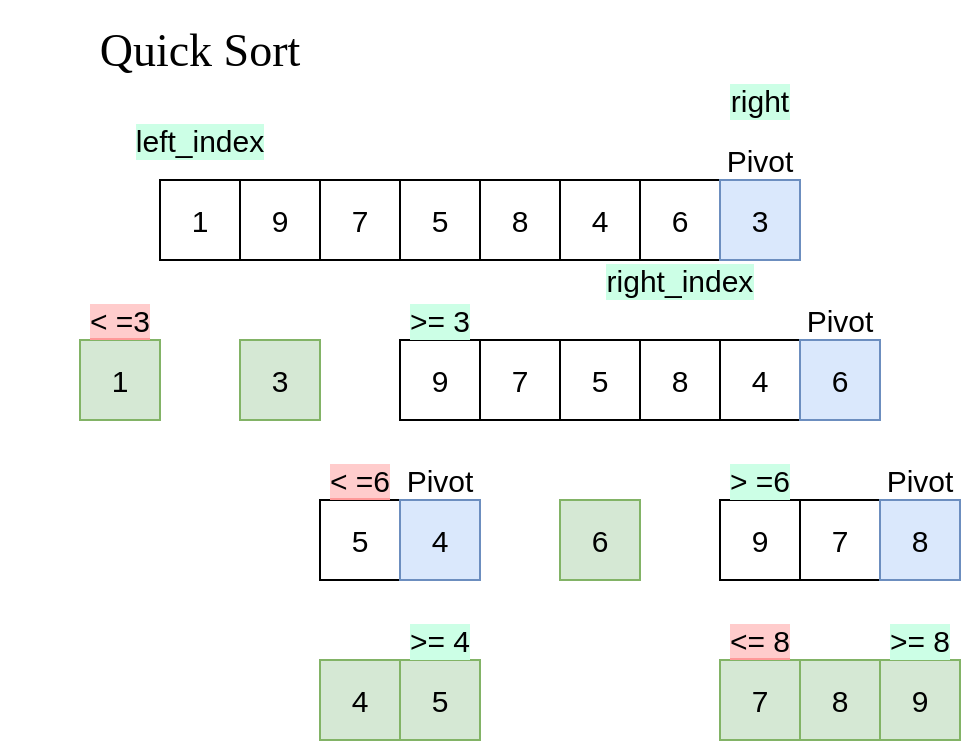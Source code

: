 <mxfile version="12.1.2" type="device" pages="2"><diagram id="d5G8H1rKMKR_0MoicXjW" name="One"><mxGraphModel dx="932" dy="632" grid="1" gridSize="10" guides="1" tooltips="1" connect="1" arrows="1" fold="1" page="1" pageScale="1" pageWidth="827" pageHeight="1169" math="0" shadow="0"><root><mxCell id="0"/><mxCell id="1" parent="0"/><mxCell id="It8RKyJKlKMPuv2OYDr3-1" value="1" style="whiteSpace=wrap;html=1;aspect=fixed;strokeColor=#000000;fontSize=15;" parent="1" vertex="1"><mxGeometry x="120" y="120" width="40" height="40" as="geometry"/></mxCell><mxCell id="It8RKyJKlKMPuv2OYDr3-2" value="&lt;font style=&quot;font-size: 23px&quot; face=&quot;Georgia&quot;&gt;Quick Sort&lt;/font&gt;" style="text;html=1;strokeColor=none;fillColor=none;align=center;verticalAlign=middle;whiteSpace=wrap;rounded=0;" parent="1" vertex="1"><mxGeometry x="40" y="30" width="200" height="50" as="geometry"/></mxCell><mxCell id="It8RKyJKlKMPuv2OYDr3-3" value="9" style="whiteSpace=wrap;html=1;aspect=fixed;strokeColor=#000000;fontSize=15;" parent="1" vertex="1"><mxGeometry x="160" y="120" width="40" height="40" as="geometry"/></mxCell><mxCell id="It8RKyJKlKMPuv2OYDr3-4" value="7" style="whiteSpace=wrap;html=1;aspect=fixed;strokeColor=#000000;fontSize=15;" parent="1" vertex="1"><mxGeometry x="200" y="120" width="40" height="40" as="geometry"/></mxCell><mxCell id="It8RKyJKlKMPuv2OYDr3-5" value="5" style="whiteSpace=wrap;html=1;aspect=fixed;strokeColor=#000000;fontSize=15;" parent="1" vertex="1"><mxGeometry x="240" y="120" width="40" height="40" as="geometry"/></mxCell><mxCell id="It8RKyJKlKMPuv2OYDr3-6" value="8" style="whiteSpace=wrap;html=1;aspect=fixed;strokeColor=#000000;fontSize=15;" parent="1" vertex="1"><mxGeometry x="280" y="120" width="40" height="40" as="geometry"/></mxCell><mxCell id="It8RKyJKlKMPuv2OYDr3-7" value="4" style="whiteSpace=wrap;html=1;aspect=fixed;strokeColor=#000000;fontSize=15;" parent="1" vertex="1"><mxGeometry x="320" y="120" width="40" height="40" as="geometry"/></mxCell><mxCell id="It8RKyJKlKMPuv2OYDr3-8" value="6" style="whiteSpace=wrap;html=1;aspect=fixed;strokeColor=#000000;fontSize=15;" parent="1" vertex="1"><mxGeometry x="360" y="120" width="40" height="40" as="geometry"/></mxCell><mxCell id="It8RKyJKlKMPuv2OYDr3-9" value="3" style="whiteSpace=wrap;html=1;aspect=fixed;strokeColor=#6c8ebf;fontSize=15;fillColor=#dae8fc;" parent="1" vertex="1"><mxGeometry x="400" y="120" width="40" height="40" as="geometry"/></mxCell><mxCell id="It8RKyJKlKMPuv2OYDr3-10" value="Pivot" style="text;html=1;strokeColor=none;fillColor=none;align=center;verticalAlign=middle;whiteSpace=wrap;rounded=0;fontSize=15;fontColor=#000000;" parent="1" vertex="1"><mxGeometry x="400" y="100" width="40" height="20" as="geometry"/></mxCell><mxCell id="It8RKyJKlKMPuv2OYDr3-13" value="3" style="whiteSpace=wrap;html=1;aspect=fixed;strokeColor=#82b366;fontSize=15;fillColor=#d5e8d4;" parent="1" vertex="1"><mxGeometry x="160" y="200" width="40" height="40" as="geometry"/></mxCell><mxCell id="It8RKyJKlKMPuv2OYDr3-14" value="9" style="whiteSpace=wrap;html=1;aspect=fixed;strokeColor=#000000;fontSize=15;" parent="1" vertex="1"><mxGeometry x="240" y="200" width="40" height="40" as="geometry"/></mxCell><mxCell id="It8RKyJKlKMPuv2OYDr3-15" value="7" style="whiteSpace=wrap;html=1;aspect=fixed;strokeColor=#000000;fontSize=15;" parent="1" vertex="1"><mxGeometry x="280" y="200" width="40" height="40" as="geometry"/></mxCell><mxCell id="It8RKyJKlKMPuv2OYDr3-16" value="5" style="whiteSpace=wrap;html=1;aspect=fixed;strokeColor=#000000;fontSize=15;" parent="1" vertex="1"><mxGeometry x="320" y="200" width="40" height="40" as="geometry"/></mxCell><mxCell id="It8RKyJKlKMPuv2OYDr3-17" value="8" style="whiteSpace=wrap;html=1;aspect=fixed;strokeColor=#000000;fontSize=15;" parent="1" vertex="1"><mxGeometry x="360" y="200" width="40" height="40" as="geometry"/></mxCell><mxCell id="It8RKyJKlKMPuv2OYDr3-18" value="4" style="whiteSpace=wrap;html=1;aspect=fixed;strokeColor=#000000;fontSize=15;" parent="1" vertex="1"><mxGeometry x="400" y="200" width="40" height="40" as="geometry"/></mxCell><mxCell id="It8RKyJKlKMPuv2OYDr3-19" value="6" style="whiteSpace=wrap;html=1;aspect=fixed;strokeColor=#6c8ebf;fontSize=15;fillColor=#dae8fc;" parent="1" vertex="1"><mxGeometry x="440" y="200" width="40" height="40" as="geometry"/></mxCell><mxCell id="It8RKyJKlKMPuv2OYDr3-20" value="1" style="whiteSpace=wrap;html=1;aspect=fixed;strokeColor=#82b366;fontSize=15;fillColor=#d5e8d4;" parent="1" vertex="1"><mxGeometry x="80" y="200" width="40" height="40" as="geometry"/></mxCell><mxCell id="It8RKyJKlKMPuv2OYDr3-21" value="Pivot" style="text;html=1;strokeColor=none;fillColor=none;align=center;verticalAlign=middle;whiteSpace=wrap;rounded=0;fontSize=15;fontColor=#000000;" parent="1" vertex="1"><mxGeometry x="440" y="180" width="40" height="20" as="geometry"/></mxCell><mxCell id="It8RKyJKlKMPuv2OYDr3-23" value="6" style="whiteSpace=wrap;html=1;aspect=fixed;strokeColor=#82b366;fontSize=15;fillColor=#d5e8d4;" parent="1" vertex="1"><mxGeometry x="320" y="280" width="40" height="40" as="geometry"/></mxCell><mxCell id="It8RKyJKlKMPuv2OYDr3-24" value="5" style="whiteSpace=wrap;html=1;aspect=fixed;strokeColor=#000000;fontSize=15;" parent="1" vertex="1"><mxGeometry x="200" y="280" width="40" height="40" as="geometry"/></mxCell><mxCell id="It8RKyJKlKMPuv2OYDr3-25" value="4" style="whiteSpace=wrap;html=1;aspect=fixed;strokeColor=#6c8ebf;fontSize=15;fillColor=#dae8fc;" parent="1" vertex="1"><mxGeometry x="240" y="280" width="40" height="40" as="geometry"/></mxCell><mxCell id="It8RKyJKlKMPuv2OYDr3-26" value="9" style="whiteSpace=wrap;html=1;aspect=fixed;strokeColor=#000000;fontSize=15;" parent="1" vertex="1"><mxGeometry x="400" y="280" width="40" height="40" as="geometry"/></mxCell><mxCell id="It8RKyJKlKMPuv2OYDr3-27" value="7" style="whiteSpace=wrap;html=1;aspect=fixed;strokeColor=#000000;fontSize=15;" parent="1" vertex="1"><mxGeometry x="440" y="280" width="40" height="40" as="geometry"/></mxCell><mxCell id="It8RKyJKlKMPuv2OYDr3-28" value="8" style="whiteSpace=wrap;html=1;aspect=fixed;strokeColor=#6c8ebf;fontSize=15;fillColor=#dae8fc;" parent="1" vertex="1"><mxGeometry x="480" y="280" width="40" height="40" as="geometry"/></mxCell><mxCell id="It8RKyJKlKMPuv2OYDr3-29" value="Pivot" style="text;html=1;strokeColor=none;fillColor=none;align=center;verticalAlign=middle;whiteSpace=wrap;rounded=0;fontSize=15;fontColor=#000000;" parent="1" vertex="1"><mxGeometry x="240" y="260" width="40" height="20" as="geometry"/></mxCell><mxCell id="It8RKyJKlKMPuv2OYDr3-30" value="Pivot" style="text;html=1;strokeColor=none;fillColor=none;align=center;verticalAlign=middle;whiteSpace=wrap;rounded=0;fontSize=15;fontColor=#000000;" parent="1" vertex="1"><mxGeometry x="480" y="260" width="40" height="20" as="geometry"/></mxCell><mxCell id="It8RKyJKlKMPuv2OYDr3-31" value="4" style="whiteSpace=wrap;html=1;aspect=fixed;strokeColor=#82b366;fontSize=15;fillColor=#d5e8d4;" parent="1" vertex="1"><mxGeometry x="200" y="360" width="40" height="40" as="geometry"/></mxCell><mxCell id="It8RKyJKlKMPuv2OYDr3-32" value="5" style="whiteSpace=wrap;html=1;aspect=fixed;strokeColor=#82b366;fontSize=15;fillColor=#d5e8d4;" parent="1" vertex="1"><mxGeometry x="240" y="360" width="40" height="40" as="geometry"/></mxCell><mxCell id="It8RKyJKlKMPuv2OYDr3-33" value="8" style="whiteSpace=wrap;html=1;aspect=fixed;strokeColor=#82b366;fontSize=15;fillColor=#d5e8d4;" parent="1" vertex="1"><mxGeometry x="440" y="360" width="40" height="40" as="geometry"/></mxCell><mxCell id="It8RKyJKlKMPuv2OYDr3-34" value="9" style="whiteSpace=wrap;html=1;aspect=fixed;strokeColor=#82b366;fontSize=15;fillColor=#d5e8d4;" parent="1" vertex="1"><mxGeometry x="480" y="360" width="40" height="40" as="geometry"/></mxCell><mxCell id="It8RKyJKlKMPuv2OYDr3-35" value="7" style="whiteSpace=wrap;html=1;aspect=fixed;strokeColor=#82b366;fontSize=15;fillColor=#d5e8d4;" parent="1" vertex="1"><mxGeometry x="400" y="360" width="40" height="40" as="geometry"/></mxCell><mxCell id="It8RKyJKlKMPuv2OYDr3-36" value="&lt;span style=&quot;background-color: rgb(255 , 204 , 204)&quot;&gt;&amp;lt; =3&lt;/span&gt;" style="text;html=1;strokeColor=none;fillColor=none;align=center;verticalAlign=middle;whiteSpace=wrap;rounded=0;fontSize=15;fontColor=#000000;labelBackgroundColor=#FF9999;" parent="1" vertex="1"><mxGeometry x="80" y="180" width="40" height="20" as="geometry"/></mxCell><mxCell id="It8RKyJKlKMPuv2OYDr3-37" value="&lt;span&gt;&amp;gt;= 3&lt;/span&gt;" style="text;html=1;strokeColor=none;fillColor=none;align=center;verticalAlign=middle;whiteSpace=wrap;rounded=0;fontSize=15;fontColor=#000000;labelBackgroundColor=#CCFFE6;" parent="1" vertex="1"><mxGeometry x="240" y="180" width="40" height="20" as="geometry"/></mxCell><mxCell id="It8RKyJKlKMPuv2OYDr3-38" value="&lt;span style=&quot;background-color: rgb(255 , 204 , 204)&quot;&gt;&amp;lt; =6&lt;/span&gt;" style="text;html=1;strokeColor=none;fillColor=none;align=center;verticalAlign=middle;whiteSpace=wrap;rounded=0;fontSize=15;fontColor=#000000;labelBackgroundColor=#FF9999;" parent="1" vertex="1"><mxGeometry x="200" y="260" width="40" height="20" as="geometry"/></mxCell><mxCell id="It8RKyJKlKMPuv2OYDr3-39" value="&lt;span&gt;&amp;gt; =6&lt;/span&gt;" style="text;html=1;strokeColor=none;fillColor=none;align=center;verticalAlign=middle;whiteSpace=wrap;rounded=0;fontSize=15;fontColor=#000000;labelBackgroundColor=#CCFFE6;" parent="1" vertex="1"><mxGeometry x="400" y="260" width="40" height="20" as="geometry"/></mxCell><mxCell id="It8RKyJKlKMPuv2OYDr3-40" value="&lt;span style=&quot;background-color: rgb(255 , 204 , 204)&quot;&gt;&amp;lt;= 8&lt;/span&gt;" style="text;html=1;strokeColor=none;fillColor=none;align=center;verticalAlign=middle;whiteSpace=wrap;rounded=0;fontSize=15;fontColor=#000000;labelBackgroundColor=#FF9999;" parent="1" vertex="1"><mxGeometry x="400" y="340" width="40" height="20" as="geometry"/></mxCell><mxCell id="It8RKyJKlKMPuv2OYDr3-41" value="&lt;span&gt;&amp;gt;= 8&lt;/span&gt;" style="text;html=1;strokeColor=none;fillColor=none;align=center;verticalAlign=middle;whiteSpace=wrap;rounded=0;fontSize=15;fontColor=#000000;labelBackgroundColor=#CCFFE6;" parent="1" vertex="1"><mxGeometry x="480" y="340" width="40" height="20" as="geometry"/></mxCell><mxCell id="It8RKyJKlKMPuv2OYDr3-42" value="&lt;span&gt;&amp;gt;= 4&lt;/span&gt;" style="text;html=1;strokeColor=none;fillColor=none;align=center;verticalAlign=middle;whiteSpace=wrap;rounded=0;fontSize=15;fontColor=#000000;labelBackgroundColor=#CCFFE6;" parent="1" vertex="1"><mxGeometry x="240" y="340" width="40" height="20" as="geometry"/></mxCell><mxCell id="It8RKyJKlKMPuv2OYDr3-44" value="right" style="text;html=1;strokeColor=none;fillColor=none;align=center;verticalAlign=middle;whiteSpace=wrap;rounded=0;labelBackgroundColor=#CCFFE6;fontSize=15;fontColor=#000000;" parent="1" vertex="1"><mxGeometry x="400" y="70" width="40" height="20" as="geometry"/></mxCell><mxCell id="It8RKyJKlKMPuv2OYDr3-46" value="left_index" style="text;html=1;strokeColor=none;fillColor=none;align=center;verticalAlign=middle;whiteSpace=wrap;rounded=0;labelBackgroundColor=#CCFFE6;fontSize=15;fontColor=#000000;" parent="1" vertex="1"><mxGeometry x="100" y="90" width="80" height="20" as="geometry"/></mxCell><mxCell id="It8RKyJKlKMPuv2OYDr3-47" value="right_index" style="text;html=1;strokeColor=none;fillColor=none;align=center;verticalAlign=middle;whiteSpace=wrap;rounded=0;labelBackgroundColor=#CCFFE6;fontSize=15;fontColor=#000000;" parent="1" vertex="1"><mxGeometry x="340" y="160" width="80" height="20" as="geometry"/></mxCell></root></mxGraphModel></diagram><diagram id="uJceI-A_nK3gvUkKnwCk" name="Two"><mxGraphModel dx="932" dy="632" grid="1" gridSize="10" guides="1" tooltips="1" connect="1" arrows="1" fold="1" page="1" pageScale="1" pageWidth="827" pageHeight="1169" math="0" shadow="0"><root><mxCell id="3AG5mPC6PeGIbIDbW6NK-0"/><mxCell id="3AG5mPC6PeGIbIDbW6NK-1" parent="3AG5mPC6PeGIbIDbW6NK-0"/><mxCell id="3AG5mPC6PeGIbIDbW6NK-2" value="1" style="whiteSpace=wrap;html=1;aspect=fixed;strokeColor=#000000;fontSize=15;" parent="3AG5mPC6PeGIbIDbW6NK-1" vertex="1"><mxGeometry x="120" y="120" width="40" height="40" as="geometry"/></mxCell><mxCell id="3AG5mPC6PeGIbIDbW6NK-3" value="9" style="whiteSpace=wrap;html=1;aspect=fixed;strokeColor=#000000;fontSize=15;" parent="3AG5mPC6PeGIbIDbW6NK-1" vertex="1"><mxGeometry x="160" y="120" width="40" height="40" as="geometry"/></mxCell><mxCell id="3AG5mPC6PeGIbIDbW6NK-4" value="7" style="whiteSpace=wrap;html=1;aspect=fixed;strokeColor=#000000;fontSize=15;" parent="3AG5mPC6PeGIbIDbW6NK-1" vertex="1"><mxGeometry x="200" y="120" width="40" height="40" as="geometry"/></mxCell><mxCell id="3AG5mPC6PeGIbIDbW6NK-5" value="5" style="whiteSpace=wrap;html=1;aspect=fixed;strokeColor=#000000;fontSize=15;" parent="3AG5mPC6PeGIbIDbW6NK-1" vertex="1"><mxGeometry x="240" y="120" width="40" height="40" as="geometry"/></mxCell><mxCell id="3AG5mPC6PeGIbIDbW6NK-6" value="8" style="whiteSpace=wrap;html=1;aspect=fixed;strokeColor=#000000;fontSize=15;" parent="3AG5mPC6PeGIbIDbW6NK-1" vertex="1"><mxGeometry x="280" y="120" width="40" height="40" as="geometry"/></mxCell><mxCell id="3AG5mPC6PeGIbIDbW6NK-7" value="4" style="whiteSpace=wrap;html=1;aspect=fixed;strokeColor=#000000;fontSize=15;" parent="3AG5mPC6PeGIbIDbW6NK-1" vertex="1"><mxGeometry x="320" y="120" width="40" height="40" as="geometry"/></mxCell><mxCell id="3AG5mPC6PeGIbIDbW6NK-8" value="6" style="whiteSpace=wrap;html=1;aspect=fixed;strokeColor=#000000;fontSize=15;" parent="3AG5mPC6PeGIbIDbW6NK-1" vertex="1"><mxGeometry x="360" y="120" width="40" height="40" as="geometry"/></mxCell><mxCell id="3AG5mPC6PeGIbIDbW6NK-9" value="3" style="whiteSpace=wrap;html=1;aspect=fixed;strokeColor=#6c8ebf;fontSize=15;fillColor=#dae8fc;" parent="3AG5mPC6PeGIbIDbW6NK-1" vertex="1"><mxGeometry x="400" y="120" width="40" height="40" as="geometry"/></mxCell><mxCell id="lwHjTD4ubGCkmzrwbjXz-0" value="&lt;font style=&quot;font-size: 23px&quot; face=&quot;Georgia&quot;&gt;Quick Sort&lt;/font&gt;" style="text;html=1;strokeColor=#000000;fillColor=none;align=center;verticalAlign=middle;whiteSpace=wrap;rounded=0;strokeWidth=2;" parent="3AG5mPC6PeGIbIDbW6NK-1" vertex="1"><mxGeometry x="40" y="24" width="200" height="50" as="geometry"/></mxCell><mxCell id="lwHjTD4ubGCkmzrwbjXz-1" value="1" style="whiteSpace=wrap;html=1;aspect=fixed;strokeColor=#b85450;fontSize=15;fillColor=#f8cecc;" parent="3AG5mPC6PeGIbIDbW6NK-1" vertex="1"><mxGeometry x="120" y="190" width="40" height="40" as="geometry"/></mxCell><mxCell id="lwHjTD4ubGCkmzrwbjXz-2" value="9" style="whiteSpace=wrap;html=1;aspect=fixed;strokeColor=#000000;fontSize=15;" parent="3AG5mPC6PeGIbIDbW6NK-1" vertex="1"><mxGeometry x="160" y="190" width="40" height="40" as="geometry"/></mxCell><mxCell id="lwHjTD4ubGCkmzrwbjXz-3" value="7" style="whiteSpace=wrap;html=1;aspect=fixed;strokeColor=#000000;fontSize=15;" parent="3AG5mPC6PeGIbIDbW6NK-1" vertex="1"><mxGeometry x="200" y="190" width="40" height="40" as="geometry"/></mxCell><mxCell id="lwHjTD4ubGCkmzrwbjXz-4" value="5" style="whiteSpace=wrap;html=1;aspect=fixed;strokeColor=#000000;fontSize=15;" parent="3AG5mPC6PeGIbIDbW6NK-1" vertex="1"><mxGeometry x="240" y="190" width="40" height="40" as="geometry"/></mxCell><mxCell id="lwHjTD4ubGCkmzrwbjXz-5" value="8" style="whiteSpace=wrap;html=1;aspect=fixed;strokeColor=#000000;fontSize=15;" parent="3AG5mPC6PeGIbIDbW6NK-1" vertex="1"><mxGeometry x="280" y="190" width="40" height="40" as="geometry"/></mxCell><mxCell id="lwHjTD4ubGCkmzrwbjXz-6" value="4" style="whiteSpace=wrap;html=1;aspect=fixed;strokeColor=#000000;fontSize=15;" parent="3AG5mPC6PeGIbIDbW6NK-1" vertex="1"><mxGeometry x="320" y="190" width="40" height="40" as="geometry"/></mxCell><mxCell id="lwHjTD4ubGCkmzrwbjXz-7" value="6" style="whiteSpace=wrap;html=1;aspect=fixed;strokeColor=#000000;fontSize=15;" parent="3AG5mPC6PeGIbIDbW6NK-1" vertex="1"><mxGeometry x="360" y="190" width="40" height="40" as="geometry"/></mxCell><mxCell id="lwHjTD4ubGCkmzrwbjXz-8" value="3" style="whiteSpace=wrap;html=1;aspect=fixed;strokeColor=#6c8ebf;fontSize=15;fillColor=#dae8fc;" parent="3AG5mPC6PeGIbIDbW6NK-1" vertex="1"><mxGeometry x="400" y="190" width="40" height="40" as="geometry"/></mxCell><mxCell id="lwHjTD4ubGCkmzrwbjXz-9" value="&lt;span style=&quot;background-color: rgb(255 , 255 , 255)&quot;&gt;Select a pivot&lt;/span&gt;" style="text;html=1;strokeColor=none;fillColor=none;align=center;verticalAlign=middle;whiteSpace=wrap;rounded=0;labelBackgroundColor=#CCFFE6;fontSize=15;fontColor=#000000;" parent="3AG5mPC6PeGIbIDbW6NK-1" vertex="1"><mxGeometry x="10" y="130" width="100" height="20" as="geometry"/></mxCell><mxCell id="lwHjTD4ubGCkmzrwbjXz-10" value="&lt;span style=&quot;background-color: rgb(255 , 255 , 255)&quot;&gt;deal = 1&lt;/span&gt;" style="text;html=1;strokeColor=none;fillColor=none;align=center;verticalAlign=middle;whiteSpace=wrap;rounded=0;labelBackgroundColor=#CCFFE6;fontSize=15;fontColor=#000000;" parent="3AG5mPC6PeGIbIDbW6NK-1" vertex="1"><mxGeometry x="10" y="200" width="100" height="20" as="geometry"/></mxCell><mxCell id="lwHjTD4ubGCkmzrwbjXz-11" value="1" style="whiteSpace=wrap;html=1;aspect=fixed;strokeColor=#9673a6;fontSize=15;fillColor=#e1d5e7;" parent="3AG5mPC6PeGIbIDbW6NK-1" vertex="1"><mxGeometry x="120" y="260" width="40" height="40" as="geometry"/></mxCell><mxCell id="lwHjTD4ubGCkmzrwbjXz-17" value="3" style="whiteSpace=wrap;html=1;aspect=fixed;strokeColor=#6c8ebf;fontSize=15;fillColor=#dae8fc;" parent="3AG5mPC6PeGIbIDbW6NK-1" vertex="1"><mxGeometry x="360" y="260" width="40" height="40" as="geometry"/></mxCell><mxCell id="lwHjTD4ubGCkmzrwbjXz-18" value="9" style="whiteSpace=wrap;html=1;aspect=fixed;strokeColor=#b85450;fontSize=15;fillColor=#f8cecc;" parent="3AG5mPC6PeGIbIDbW6NK-1" vertex="1"><mxGeometry x="400" y="260" width="40" height="40" as="geometry"/></mxCell><mxCell id="lwHjTD4ubGCkmzrwbjXz-19" value="&lt;span style=&quot;background-color: rgb(255 , 255 , 255)&quot;&gt;deal = 9&lt;/span&gt;" style="text;html=1;strokeColor=none;fillColor=none;align=center;verticalAlign=middle;whiteSpace=wrap;rounded=0;labelBackgroundColor=#CCFFE6;fontSize=15;fontColor=#000000;" parent="3AG5mPC6PeGIbIDbW6NK-1" vertex="1"><mxGeometry x="10" y="270" width="100" height="20" as="geometry"/></mxCell><mxCell id="lwHjTD4ubGCkmzrwbjXz-20" value="7" style="whiteSpace=wrap;html=1;aspect=fixed;strokeColor=#000000;fontSize=15;" parent="3AG5mPC6PeGIbIDbW6NK-1" vertex="1"><mxGeometry x="160" y="260" width="40" height="40" as="geometry"/></mxCell><mxCell id="lwHjTD4ubGCkmzrwbjXz-21" value="5" style="whiteSpace=wrap;html=1;aspect=fixed;strokeColor=#000000;fontSize=15;" parent="3AG5mPC6PeGIbIDbW6NK-1" vertex="1"><mxGeometry x="200" y="260" width="40" height="40" as="geometry"/></mxCell><mxCell id="lwHjTD4ubGCkmzrwbjXz-22" value="8" style="whiteSpace=wrap;html=1;aspect=fixed;strokeColor=#000000;fontSize=15;" parent="3AG5mPC6PeGIbIDbW6NK-1" vertex="1"><mxGeometry x="240" y="260" width="40" height="40" as="geometry"/></mxCell><mxCell id="lwHjTD4ubGCkmzrwbjXz-23" value="4" style="whiteSpace=wrap;html=1;aspect=fixed;strokeColor=#000000;fontSize=15;" parent="3AG5mPC6PeGIbIDbW6NK-1" vertex="1"><mxGeometry x="280" y="260" width="40" height="40" as="geometry"/></mxCell><mxCell id="lwHjTD4ubGCkmzrwbjXz-24" value="6" style="whiteSpace=wrap;html=1;aspect=fixed;strokeColor=#000000;fontSize=15;" parent="3AG5mPC6PeGIbIDbW6NK-1" vertex="1"><mxGeometry x="320" y="260" width="40" height="40" as="geometry"/></mxCell><mxCell id="lwHjTD4ubGCkmzrwbjXz-25" value="&lt;span style=&quot;background-color: rgb(255 , 255 , 255)&quot;&gt;deal = 7&lt;/span&gt;" style="text;html=1;strokeColor=none;fillColor=none;align=center;verticalAlign=middle;whiteSpace=wrap;rounded=0;labelBackgroundColor=#CCFFE6;fontSize=15;fontColor=#000000;" parent="3AG5mPC6PeGIbIDbW6NK-1" vertex="1"><mxGeometry x="10" y="340" width="100" height="20" as="geometry"/></mxCell><mxCell id="lwHjTD4ubGCkmzrwbjXz-26" value="1" style="whiteSpace=wrap;html=1;aspect=fixed;strokeColor=#9673a6;fontSize=15;fillColor=#e1d5e7;" parent="3AG5mPC6PeGIbIDbW6NK-1" vertex="1"><mxGeometry x="120" y="330" width="40" height="40" as="geometry"/></mxCell><mxCell id="lwHjTD4ubGCkmzrwbjXz-27" value="3" style="whiteSpace=wrap;html=1;aspect=fixed;strokeColor=#6c8ebf;fontSize=15;fillColor=#dae8fc;" parent="3AG5mPC6PeGIbIDbW6NK-1" vertex="1"><mxGeometry x="320" y="330" width="40" height="40" as="geometry"/></mxCell><mxCell id="lwHjTD4ubGCkmzrwbjXz-28" value="7" style="whiteSpace=wrap;html=1;aspect=fixed;strokeColor=#b85450;fontSize=15;fillColor=#f8cecc;" parent="3AG5mPC6PeGIbIDbW6NK-1" vertex="1"><mxGeometry x="360" y="330" width="40" height="40" as="geometry"/></mxCell><mxCell id="lwHjTD4ubGCkmzrwbjXz-29" value="9" style="whiteSpace=wrap;html=1;aspect=fixed;strokeColor=#9673a6;fontSize=15;fillColor=#e1d5e7;" parent="3AG5mPC6PeGIbIDbW6NK-1" vertex="1"><mxGeometry x="400" y="330" width="40" height="40" as="geometry"/></mxCell><mxCell id="lwHjTD4ubGCkmzrwbjXz-30" value="5" style="whiteSpace=wrap;html=1;aspect=fixed;strokeColor=#000000;fontSize=15;" parent="3AG5mPC6PeGIbIDbW6NK-1" vertex="1"><mxGeometry x="160" y="330" width="40" height="40" as="geometry"/></mxCell><mxCell id="lwHjTD4ubGCkmzrwbjXz-31" value="8" style="whiteSpace=wrap;html=1;aspect=fixed;strokeColor=#000000;fontSize=15;" parent="3AG5mPC6PeGIbIDbW6NK-1" vertex="1"><mxGeometry x="200" y="330" width="40" height="40" as="geometry"/></mxCell><mxCell id="lwHjTD4ubGCkmzrwbjXz-32" value="4" style="whiteSpace=wrap;html=1;aspect=fixed;strokeColor=#000000;fontSize=15;" parent="3AG5mPC6PeGIbIDbW6NK-1" vertex="1"><mxGeometry x="240" y="330" width="40" height="40" as="geometry"/></mxCell><mxCell id="lwHjTD4ubGCkmzrwbjXz-33" value="6" style="whiteSpace=wrap;html=1;aspect=fixed;strokeColor=#000000;fontSize=15;" parent="3AG5mPC6PeGIbIDbW6NK-1" vertex="1"><mxGeometry x="280" y="330" width="40" height="40" as="geometry"/></mxCell><mxCell id="lwHjTD4ubGCkmzrwbjXz-34" value="&lt;span style=&quot;background-color: rgb(255 , 255 , 255)&quot;&gt;deal = 5&lt;/span&gt;" style="text;html=1;strokeColor=none;fillColor=none;align=center;verticalAlign=middle;whiteSpace=wrap;rounded=0;labelBackgroundColor=#CCFFE6;fontSize=15;fontColor=#000000;" parent="3AG5mPC6PeGIbIDbW6NK-1" vertex="1"><mxGeometry x="10" y="410" width="100" height="20" as="geometry"/></mxCell><mxCell id="lwHjTD4ubGCkmzrwbjXz-35" value="1" style="whiteSpace=wrap;html=1;aspect=fixed;strokeColor=#9673a6;fontSize=15;fillColor=#e1d5e7;" parent="3AG5mPC6PeGIbIDbW6NK-1" vertex="1"><mxGeometry x="120" y="400" width="40" height="40" as="geometry"/></mxCell><mxCell id="lwHjTD4ubGCkmzrwbjXz-36" value="3" style="whiteSpace=wrap;html=1;aspect=fixed;strokeColor=#6c8ebf;fontSize=15;fillColor=#dae8fc;" parent="3AG5mPC6PeGIbIDbW6NK-1" vertex="1"><mxGeometry x="280" y="400" width="40" height="40" as="geometry"/></mxCell><mxCell id="lwHjTD4ubGCkmzrwbjXz-37" value="5" style="whiteSpace=wrap;html=1;aspect=fixed;strokeColor=#b85450;fontSize=15;fillColor=#f8cecc;" parent="3AG5mPC6PeGIbIDbW6NK-1" vertex="1"><mxGeometry x="320" y="400" width="40" height="40" as="geometry"/></mxCell><mxCell id="lwHjTD4ubGCkmzrwbjXz-38" value="7" style="whiteSpace=wrap;html=1;aspect=fixed;strokeColor=#9673a6;fontSize=15;fillColor=#e1d5e7;" parent="3AG5mPC6PeGIbIDbW6NK-1" vertex="1"><mxGeometry x="360" y="400" width="40" height="40" as="geometry"/></mxCell><mxCell id="lwHjTD4ubGCkmzrwbjXz-39" value="9" style="whiteSpace=wrap;html=1;aspect=fixed;strokeColor=#9673a6;fontSize=15;fillColor=#e1d5e7;" parent="3AG5mPC6PeGIbIDbW6NK-1" vertex="1"><mxGeometry x="400" y="400" width="40" height="40" as="geometry"/></mxCell><mxCell id="lwHjTD4ubGCkmzrwbjXz-40" value="8" style="whiteSpace=wrap;html=1;aspect=fixed;strokeColor=#000000;fontSize=15;" parent="3AG5mPC6PeGIbIDbW6NK-1" vertex="1"><mxGeometry x="160" y="400" width="40" height="40" as="geometry"/></mxCell><mxCell id="lwHjTD4ubGCkmzrwbjXz-41" value="4" style="whiteSpace=wrap;html=1;aspect=fixed;strokeColor=#000000;fontSize=15;" parent="3AG5mPC6PeGIbIDbW6NK-1" vertex="1"><mxGeometry x="200" y="400" width="40" height="40" as="geometry"/></mxCell><mxCell id="lwHjTD4ubGCkmzrwbjXz-42" value="6" style="whiteSpace=wrap;html=1;aspect=fixed;strokeColor=#000000;fontSize=15;" parent="3AG5mPC6PeGIbIDbW6NK-1" vertex="1"><mxGeometry x="240" y="400" width="40" height="40" as="geometry"/></mxCell><mxCell id="lwHjTD4ubGCkmzrwbjXz-43" value="&lt;span style=&quot;background-color: rgb(255 , 255 , 255)&quot;&gt;deal = 8&lt;/span&gt;" style="text;html=1;strokeColor=none;fillColor=none;align=center;verticalAlign=middle;whiteSpace=wrap;rounded=0;labelBackgroundColor=#CCFFE6;fontSize=15;fontColor=#000000;" parent="3AG5mPC6PeGIbIDbW6NK-1" vertex="1"><mxGeometry x="10" y="480" width="100" height="20" as="geometry"/></mxCell><mxCell id="lwHjTD4ubGCkmzrwbjXz-44" value="1" style="whiteSpace=wrap;html=1;aspect=fixed;strokeColor=#9673a6;fontSize=15;fillColor=#e1d5e7;" parent="3AG5mPC6PeGIbIDbW6NK-1" vertex="1"><mxGeometry x="120" y="470" width="40" height="40" as="geometry"/></mxCell><mxCell id="lwHjTD4ubGCkmzrwbjXz-45" value="3" style="whiteSpace=wrap;html=1;aspect=fixed;strokeColor=#6c8ebf;fontSize=15;fillColor=#dae8fc;" parent="3AG5mPC6PeGIbIDbW6NK-1" vertex="1"><mxGeometry x="240" y="470" width="40" height="40" as="geometry"/></mxCell><mxCell id="lwHjTD4ubGCkmzrwbjXz-46" value="8" style="whiteSpace=wrap;html=1;aspect=fixed;strokeColor=#b85450;fontSize=15;fillColor=#f8cecc;" parent="3AG5mPC6PeGIbIDbW6NK-1" vertex="1"><mxGeometry x="280" y="470" width="40" height="40" as="geometry"/></mxCell><mxCell id="lwHjTD4ubGCkmzrwbjXz-47" value="5" style="whiteSpace=wrap;html=1;aspect=fixed;strokeColor=#9673a6;fontSize=15;fillColor=#e1d5e7;" parent="3AG5mPC6PeGIbIDbW6NK-1" vertex="1"><mxGeometry x="320" y="470" width="40" height="40" as="geometry"/></mxCell><mxCell id="lwHjTD4ubGCkmzrwbjXz-48" value="7" style="whiteSpace=wrap;html=1;aspect=fixed;strokeColor=#9673a6;fontSize=15;fillColor=#e1d5e7;" parent="3AG5mPC6PeGIbIDbW6NK-1" vertex="1"><mxGeometry x="360" y="470" width="40" height="40" as="geometry"/></mxCell><mxCell id="lwHjTD4ubGCkmzrwbjXz-49" value="9" style="whiteSpace=wrap;html=1;aspect=fixed;strokeColor=#9673a6;fontSize=15;fillColor=#e1d5e7;" parent="3AG5mPC6PeGIbIDbW6NK-1" vertex="1"><mxGeometry x="400" y="470" width="40" height="40" as="geometry"/></mxCell><mxCell id="lwHjTD4ubGCkmzrwbjXz-50" value="4" style="whiteSpace=wrap;html=1;aspect=fixed;strokeColor=#000000;fontSize=15;" parent="3AG5mPC6PeGIbIDbW6NK-1" vertex="1"><mxGeometry x="160" y="470" width="40" height="40" as="geometry"/></mxCell><mxCell id="lwHjTD4ubGCkmzrwbjXz-51" value="6" style="whiteSpace=wrap;html=1;aspect=fixed;strokeColor=#000000;fontSize=15;" parent="3AG5mPC6PeGIbIDbW6NK-1" vertex="1"><mxGeometry x="200" y="470" width="40" height="40" as="geometry"/></mxCell><mxCell id="lwHjTD4ubGCkmzrwbjXz-52" value="&lt;span style=&quot;background-color: rgb(255 , 255 , 255)&quot;&gt;deal = 4&lt;/span&gt;" style="text;html=1;strokeColor=none;fillColor=none;align=center;verticalAlign=middle;whiteSpace=wrap;rounded=0;labelBackgroundColor=#CCFFE6;fontSize=15;fontColor=#000000;" parent="3AG5mPC6PeGIbIDbW6NK-1" vertex="1"><mxGeometry x="10" y="554" width="100" height="20" as="geometry"/></mxCell><mxCell id="lwHjTD4ubGCkmzrwbjXz-53" value="1" style="whiteSpace=wrap;html=1;aspect=fixed;strokeColor=#9673a6;fontSize=15;fillColor=#e1d5e7;" parent="3AG5mPC6PeGIbIDbW6NK-1" vertex="1"><mxGeometry x="120" y="544" width="40" height="40" as="geometry"/></mxCell><mxCell id="lwHjTD4ubGCkmzrwbjXz-54" value="3" style="whiteSpace=wrap;html=1;aspect=fixed;strokeColor=#6c8ebf;fontSize=15;fillColor=#dae8fc;" parent="3AG5mPC6PeGIbIDbW6NK-1" vertex="1"><mxGeometry x="200" y="544" width="40" height="40" as="geometry"/></mxCell><mxCell id="lwHjTD4ubGCkmzrwbjXz-55" value="4" style="whiteSpace=wrap;html=1;aspect=fixed;strokeColor=#b85450;fontSize=15;fillColor=#f8cecc;" parent="3AG5mPC6PeGIbIDbW6NK-1" vertex="1"><mxGeometry x="240" y="544" width="40" height="40" as="geometry"/></mxCell><mxCell id="lwHjTD4ubGCkmzrwbjXz-56" value="8" style="whiteSpace=wrap;html=1;aspect=fixed;strokeColor=#9673a6;fontSize=15;fillColor=#e1d5e7;" parent="3AG5mPC6PeGIbIDbW6NK-1" vertex="1"><mxGeometry x="280" y="544" width="40" height="40" as="geometry"/></mxCell><mxCell id="lwHjTD4ubGCkmzrwbjXz-57" value="5" style="whiteSpace=wrap;html=1;aspect=fixed;strokeColor=#9673a6;fontSize=15;fillColor=#e1d5e7;" parent="3AG5mPC6PeGIbIDbW6NK-1" vertex="1"><mxGeometry x="320" y="544" width="40" height="40" as="geometry"/></mxCell><mxCell id="lwHjTD4ubGCkmzrwbjXz-58" value="7" style="whiteSpace=wrap;html=1;aspect=fixed;strokeColor=#9673a6;fontSize=15;fillColor=#e1d5e7;" parent="3AG5mPC6PeGIbIDbW6NK-1" vertex="1"><mxGeometry x="360" y="544" width="40" height="40" as="geometry"/></mxCell><mxCell id="lwHjTD4ubGCkmzrwbjXz-59" value="9" style="whiteSpace=wrap;html=1;aspect=fixed;strokeColor=#9673a6;fontSize=15;fillColor=#e1d5e7;" parent="3AG5mPC6PeGIbIDbW6NK-1" vertex="1"><mxGeometry x="400" y="544" width="40" height="40" as="geometry"/></mxCell><mxCell id="lwHjTD4ubGCkmzrwbjXz-60" value="6" style="whiteSpace=wrap;html=1;aspect=fixed;strokeColor=#000000;fontSize=15;" parent="3AG5mPC6PeGIbIDbW6NK-1" vertex="1"><mxGeometry x="160" y="544" width="40" height="40" as="geometry"/></mxCell><mxCell id="lwHjTD4ubGCkmzrwbjXz-61" value="&lt;span style=&quot;background-color: rgb(255 , 255 , 255)&quot;&gt;deal = 6&lt;/span&gt;" style="text;html=1;strokeColor=none;fillColor=none;align=center;verticalAlign=middle;whiteSpace=wrap;rounded=0;labelBackgroundColor=#CCFFE6;fontSize=15;fontColor=#000000;" parent="3AG5mPC6PeGIbIDbW6NK-1" vertex="1"><mxGeometry x="10" y="630" width="100" height="20" as="geometry"/></mxCell><mxCell id="lwHjTD4ubGCkmzrwbjXz-62" value="1" style="whiteSpace=wrap;html=1;aspect=fixed;strokeColor=#9673a6;fontSize=15;fillColor=#e1d5e7;" parent="3AG5mPC6PeGIbIDbW6NK-1" vertex="1"><mxGeometry x="120" y="620" width="40" height="40" as="geometry"/></mxCell><mxCell id="lwHjTD4ubGCkmzrwbjXz-63" value="3" style="whiteSpace=wrap;html=1;aspect=fixed;strokeColor=#6c8ebf;fontSize=15;fillColor=#dae8fc;" parent="3AG5mPC6PeGIbIDbW6NK-1" vertex="1"><mxGeometry x="160" y="620" width="40" height="40" as="geometry"/></mxCell><mxCell id="lwHjTD4ubGCkmzrwbjXz-64" value="6" style="whiteSpace=wrap;html=1;aspect=fixed;strokeColor=#b85450;fontSize=15;fillColor=#f8cecc;" parent="3AG5mPC6PeGIbIDbW6NK-1" vertex="1"><mxGeometry x="200" y="620" width="40" height="40" as="geometry"/></mxCell><mxCell id="lwHjTD4ubGCkmzrwbjXz-65" value="4" style="whiteSpace=wrap;html=1;aspect=fixed;strokeColor=#9673a6;fontSize=15;fillColor=#e1d5e7;" parent="3AG5mPC6PeGIbIDbW6NK-1" vertex="1"><mxGeometry x="240" y="620" width="40" height="40" as="geometry"/></mxCell><mxCell id="lwHjTD4ubGCkmzrwbjXz-66" value="8" style="whiteSpace=wrap;html=1;aspect=fixed;strokeColor=#9673a6;fontSize=15;fillColor=#e1d5e7;" parent="3AG5mPC6PeGIbIDbW6NK-1" vertex="1"><mxGeometry x="280" y="620" width="40" height="40" as="geometry"/></mxCell><mxCell id="lwHjTD4ubGCkmzrwbjXz-67" value="5" style="whiteSpace=wrap;html=1;aspect=fixed;strokeColor=#9673a6;fontSize=15;fillColor=#e1d5e7;" parent="3AG5mPC6PeGIbIDbW6NK-1" vertex="1"><mxGeometry x="320" y="620" width="40" height="40" as="geometry"/></mxCell><mxCell id="lwHjTD4ubGCkmzrwbjXz-68" value="7" style="whiteSpace=wrap;html=1;aspect=fixed;strokeColor=#9673a6;fontSize=15;fillColor=#e1d5e7;" parent="3AG5mPC6PeGIbIDbW6NK-1" vertex="1"><mxGeometry x="360" y="620" width="40" height="40" as="geometry"/></mxCell><mxCell id="lwHjTD4ubGCkmzrwbjXz-69" value="9" style="whiteSpace=wrap;html=1;aspect=fixed;strokeColor=#9673a6;fontSize=15;fillColor=#e1d5e7;" parent="3AG5mPC6PeGIbIDbW6NK-1" vertex="1"><mxGeometry x="400" y="620" width="40" height="40" as="geometry"/></mxCell><mxCell id="lwHjTD4ubGCkmzrwbjXz-81" value="1" style="whiteSpace=wrap;html=1;aspect=fixed;strokeColor=#82b366;fontSize=15;fillColor=#d5e8d4;" parent="3AG5mPC6PeGIbIDbW6NK-1" vertex="1"><mxGeometry x="592" y="120" width="40" height="40" as="geometry"/></mxCell><mxCell id="lwHjTD4ubGCkmzrwbjXz-82" value="3" style="whiteSpace=wrap;html=1;aspect=fixed;strokeColor=#82b366;fontSize=15;fillColor=#d5e8d4;" parent="3AG5mPC6PeGIbIDbW6NK-1" vertex="1"><mxGeometry x="632" y="120" width="40" height="40" as="geometry"/></mxCell><mxCell id="lwHjTD4ubGCkmzrwbjXz-83" value="9" style="whiteSpace=wrap;html=1;aspect=fixed;strokeColor=#9673a6;fontSize=15;fillColor=#e1d5e7;" parent="3AG5mPC6PeGIbIDbW6NK-1" vertex="1"><mxGeometry x="672" y="120" width="40" height="40" as="geometry"/></mxCell><mxCell id="lwHjTD4ubGCkmzrwbjXz-84" value="7" style="whiteSpace=wrap;html=1;aspect=fixed;strokeColor=#9673a6;fontSize=15;fillColor=#e1d5e7;" parent="3AG5mPC6PeGIbIDbW6NK-1" vertex="1"><mxGeometry x="712" y="120" width="40" height="40" as="geometry"/></mxCell><mxCell id="lwHjTD4ubGCkmzrwbjXz-85" value="5" style="whiteSpace=wrap;html=1;aspect=fixed;strokeColor=#9673a6;fontSize=15;fillColor=#e1d5e7;" parent="3AG5mPC6PeGIbIDbW6NK-1" vertex="1"><mxGeometry x="752" y="120" width="40" height="40" as="geometry"/></mxCell><mxCell id="lwHjTD4ubGCkmzrwbjXz-86" value="8" style="whiteSpace=wrap;html=1;aspect=fixed;strokeColor=#9673a6;fontSize=15;fillColor=#e1d5e7;" parent="3AG5mPC6PeGIbIDbW6NK-1" vertex="1"><mxGeometry x="792" y="120" width="40" height="40" as="geometry"/></mxCell><mxCell id="lwHjTD4ubGCkmzrwbjXz-87" value="4" style="whiteSpace=wrap;html=1;aspect=fixed;strokeColor=#9673a6;fontSize=15;fillColor=#e1d5e7;" parent="3AG5mPC6PeGIbIDbW6NK-1" vertex="1"><mxGeometry x="832" y="120" width="40" height="40" as="geometry"/></mxCell><mxCell id="lwHjTD4ubGCkmzrwbjXz-88" value="6" style="whiteSpace=wrap;html=1;aspect=fixed;strokeColor=#9673a6;fontSize=15;fillColor=#e1d5e7;" parent="3AG5mPC6PeGIbIDbW6NK-1" vertex="1"><mxGeometry x="872" y="120" width="40" height="40" as="geometry"/></mxCell><mxCell id="lwHjTD4ubGCkmzrwbjXz-90" value="&lt;font style=&quot;font-size: 18px&quot;&gt;Deal left sublist&lt;/font&gt;" style="text;html=1;strokeColor=#000000;fillColor=none;align=center;verticalAlign=middle;whiteSpace=wrap;rounded=0;labelBackgroundColor=none;fontSize=15;fontColor=#000000;dashed=1;" parent="3AG5mPC6PeGIbIDbW6NK-1" vertex="1"><mxGeometry x="477.5" y="44" width="178" height="60" as="geometry"/></mxCell><mxCell id="lwHjTD4ubGCkmzrwbjXz-91" value="&lt;span&gt;But left sublist remains only 1 item, &lt;br&gt;so it stops.&lt;br&gt;&lt;/span&gt;" style="text;html=1;strokeColor=none;fillColor=none;align=center;verticalAlign=middle;whiteSpace=wrap;rounded=0;labelBackgroundColor=none;fontSize=15;fontColor=#000000;" parent="3AG5mPC6PeGIbIDbW6NK-1" vertex="1"><mxGeometry x="592.5" y="160" width="323" height="60" as="geometry"/></mxCell><mxCell id="lwHjTD4ubGCkmzrwbjXz-101" value="1" style="whiteSpace=wrap;html=1;aspect=fixed;strokeColor=#82b366;fontSize=15;fillColor=#d5e8d4;" parent="3AG5mPC6PeGIbIDbW6NK-1" vertex="1"><mxGeometry x="597" y="340" width="40" height="40" as="geometry"/></mxCell><mxCell id="lwHjTD4ubGCkmzrwbjXz-102" value="3" style="whiteSpace=wrap;html=1;aspect=fixed;strokeColor=#82b366;fontSize=15;fillColor=#d5e8d4;" parent="3AG5mPC6PeGIbIDbW6NK-1" vertex="1"><mxGeometry x="637" y="340" width="40" height="40" as="geometry"/></mxCell><mxCell id="lwHjTD4ubGCkmzrwbjXz-103" value="9" style="whiteSpace=wrap;html=1;aspect=fixed;fontSize=15;" parent="3AG5mPC6PeGIbIDbW6NK-1" vertex="1"><mxGeometry x="677" y="340" width="40" height="40" as="geometry"/></mxCell><mxCell id="lwHjTD4ubGCkmzrwbjXz-104" value="7" style="whiteSpace=wrap;html=1;aspect=fixed;fontSize=15;" parent="3AG5mPC6PeGIbIDbW6NK-1" vertex="1"><mxGeometry x="717" y="340" width="40" height="40" as="geometry"/></mxCell><mxCell id="lwHjTD4ubGCkmzrwbjXz-105" value="5" style="whiteSpace=wrap;html=1;aspect=fixed;fontSize=15;" parent="3AG5mPC6PeGIbIDbW6NK-1" vertex="1"><mxGeometry x="757" y="340" width="40" height="40" as="geometry"/></mxCell><mxCell id="lwHjTD4ubGCkmzrwbjXz-106" value="8" style="whiteSpace=wrap;html=1;aspect=fixed;fontSize=15;" parent="3AG5mPC6PeGIbIDbW6NK-1" vertex="1"><mxGeometry x="797" y="340" width="40" height="40" as="geometry"/></mxCell><mxCell id="lwHjTD4ubGCkmzrwbjXz-107" value="4" style="whiteSpace=wrap;html=1;aspect=fixed;fontSize=15;" parent="3AG5mPC6PeGIbIDbW6NK-1" vertex="1"><mxGeometry x="838" y="340" width="40" height="40" as="geometry"/></mxCell><mxCell id="lwHjTD4ubGCkmzrwbjXz-108" value="6" style="whiteSpace=wrap;html=1;aspect=fixed;strokeColor=#6c8ebf;fontSize=15;fillColor=#dae8fc;" parent="3AG5mPC6PeGIbIDbW6NK-1" vertex="1"><mxGeometry x="878" y="340" width="40" height="40" as="geometry"/></mxCell><mxCell id="lwHjTD4ubGCkmzrwbjXz-109" value="&lt;font style=&quot;font-size: 18px&quot;&gt;Deal right sublist&lt;/font&gt;" style="text;html=1;strokeColor=#000000;fillColor=none;align=center;verticalAlign=middle;whiteSpace=wrap;rounded=0;labelBackgroundColor=none;fontSize=15;fontColor=#000000;dashed=1;" parent="3AG5mPC6PeGIbIDbW6NK-1" vertex="1"><mxGeometry x="477.5" y="250" width="178" height="60" as="geometry"/></mxCell><mxCell id="lwHjTD4ubGCkmzrwbjXz-111" value="&lt;span style=&quot;background-color: rgb(255 , 255 , 255)&quot;&gt;Select a pivot&lt;/span&gt;" style="text;html=1;strokeColor=none;fillColor=none;align=center;verticalAlign=middle;whiteSpace=wrap;rounded=0;labelBackgroundColor=#CCFFE6;fontSize=15;fontColor=#000000;" parent="3AG5mPC6PeGIbIDbW6NK-1" vertex="1"><mxGeometry x="482.5" y="350" width="100" height="20" as="geometry"/></mxCell><mxCell id="lwHjTD4ubGCkmzrwbjXz-112" value="1" style="whiteSpace=wrap;html=1;aspect=fixed;strokeColor=#82b366;fontSize=15;fillColor=#d5e8d4;" parent="3AG5mPC6PeGIbIDbW6NK-1" vertex="1"><mxGeometry x="597" y="410" width="40" height="40" as="geometry"/></mxCell><mxCell id="lwHjTD4ubGCkmzrwbjXz-113" value="3" style="whiteSpace=wrap;html=1;aspect=fixed;strokeColor=#82b366;fontSize=15;fillColor=#d5e8d4;" parent="3AG5mPC6PeGIbIDbW6NK-1" vertex="1"><mxGeometry x="637" y="410" width="40" height="40" as="geometry"/></mxCell><mxCell id="lwHjTD4ubGCkmzrwbjXz-114" value="9" style="whiteSpace=wrap;html=1;aspect=fixed;strokeColor=#b85450;fontSize=15;fillColor=#f8cecc;" parent="3AG5mPC6PeGIbIDbW6NK-1" vertex="1"><mxGeometry x="878" y="410" width="40" height="40" as="geometry"/></mxCell><mxCell id="lwHjTD4ubGCkmzrwbjXz-115" value="7" style="whiteSpace=wrap;html=1;aspect=fixed;fontSize=15;" parent="3AG5mPC6PeGIbIDbW6NK-1" vertex="1"><mxGeometry x="677" y="410" width="40" height="40" as="geometry"/></mxCell><mxCell id="lwHjTD4ubGCkmzrwbjXz-116" value="5" style="whiteSpace=wrap;html=1;aspect=fixed;fontSize=15;" parent="3AG5mPC6PeGIbIDbW6NK-1" vertex="1"><mxGeometry x="717" y="410" width="40" height="40" as="geometry"/></mxCell><mxCell id="lwHjTD4ubGCkmzrwbjXz-117" value="8" style="whiteSpace=wrap;html=1;aspect=fixed;fontSize=15;" parent="3AG5mPC6PeGIbIDbW6NK-1" vertex="1"><mxGeometry x="757" y="410" width="40" height="40" as="geometry"/></mxCell><mxCell id="lwHjTD4ubGCkmzrwbjXz-118" value="4" style="whiteSpace=wrap;html=1;aspect=fixed;fontSize=15;" parent="3AG5mPC6PeGIbIDbW6NK-1" vertex="1"><mxGeometry x="797" y="410" width="40" height="40" as="geometry"/></mxCell><mxCell id="lwHjTD4ubGCkmzrwbjXz-119" value="6" style="whiteSpace=wrap;html=1;aspect=fixed;strokeColor=#6c8ebf;fontSize=15;fillColor=#dae8fc;" parent="3AG5mPC6PeGIbIDbW6NK-1" vertex="1"><mxGeometry x="838" y="410" width="40" height="40" as="geometry"/></mxCell><mxCell id="lwHjTD4ubGCkmzrwbjXz-120" value="&lt;span style=&quot;background-color: rgb(255 , 255 , 255)&quot;&gt;deal = 9&lt;/span&gt;" style="text;html=1;strokeColor=none;fillColor=none;align=center;verticalAlign=middle;whiteSpace=wrap;rounded=0;labelBackgroundColor=#CCFFE6;fontSize=15;fontColor=#000000;" parent="3AG5mPC6PeGIbIDbW6NK-1" vertex="1"><mxGeometry x="482.5" y="420" width="100" height="20" as="geometry"/></mxCell><mxCell id="lwHjTD4ubGCkmzrwbjXz-121" value="1" style="whiteSpace=wrap;html=1;aspect=fixed;strokeColor=#82b366;fontSize=15;fillColor=#d5e8d4;" parent="3AG5mPC6PeGIbIDbW6NK-1" vertex="1"><mxGeometry x="597" y="480" width="40" height="40" as="geometry"/></mxCell><mxCell id="lwHjTD4ubGCkmzrwbjXz-122" value="3" style="whiteSpace=wrap;html=1;aspect=fixed;strokeColor=#82b366;fontSize=15;fillColor=#d5e8d4;" parent="3AG5mPC6PeGIbIDbW6NK-1" vertex="1"><mxGeometry x="637" y="480" width="40" height="40" as="geometry"/></mxCell><mxCell id="lwHjTD4ubGCkmzrwbjXz-129" value="&lt;span style=&quot;background-color: rgb(255 , 255 , 255)&quot;&gt;deal = 7&lt;/span&gt;" style="text;html=1;strokeColor=none;fillColor=none;align=center;verticalAlign=middle;whiteSpace=wrap;rounded=0;labelBackgroundColor=#CCFFE6;fontSize=15;fontColor=#000000;" parent="3AG5mPC6PeGIbIDbW6NK-1" vertex="1"><mxGeometry x="482.5" y="490" width="100" height="20" as="geometry"/></mxCell><mxCell id="lwHjTD4ubGCkmzrwbjXz-130" value="7" style="whiteSpace=wrap;html=1;aspect=fixed;strokeColor=#b85450;fontSize=15;fillColor=#f8cecc;" parent="3AG5mPC6PeGIbIDbW6NK-1" vertex="1"><mxGeometry x="838" y="480" width="40" height="40" as="geometry"/></mxCell><mxCell id="lwHjTD4ubGCkmzrwbjXz-131" value="9" style="whiteSpace=wrap;html=1;aspect=fixed;fontSize=15;fillColor=#e1d5e7;strokeColor=#9673a6;" parent="3AG5mPC6PeGIbIDbW6NK-1" vertex="1"><mxGeometry x="878" y="480" width="40" height="40" as="geometry"/></mxCell><mxCell id="lwHjTD4ubGCkmzrwbjXz-132" value="5" style="whiteSpace=wrap;html=1;aspect=fixed;fontSize=15;" parent="3AG5mPC6PeGIbIDbW6NK-1" vertex="1"><mxGeometry x="677" y="480" width="40" height="40" as="geometry"/></mxCell><mxCell id="lwHjTD4ubGCkmzrwbjXz-133" value="8" style="whiteSpace=wrap;html=1;aspect=fixed;fontSize=15;" parent="3AG5mPC6PeGIbIDbW6NK-1" vertex="1"><mxGeometry x="717" y="480" width="40" height="40" as="geometry"/></mxCell><mxCell id="lwHjTD4ubGCkmzrwbjXz-134" value="4" style="whiteSpace=wrap;html=1;aspect=fixed;fontSize=15;" parent="3AG5mPC6PeGIbIDbW6NK-1" vertex="1"><mxGeometry x="757" y="480" width="40" height="40" as="geometry"/></mxCell><mxCell id="lwHjTD4ubGCkmzrwbjXz-135" value="6" style="whiteSpace=wrap;html=1;aspect=fixed;strokeColor=#6c8ebf;fontSize=15;fillColor=#dae8fc;" parent="3AG5mPC6PeGIbIDbW6NK-1" vertex="1"><mxGeometry x="797" y="480" width="40" height="40" as="geometry"/></mxCell><mxCell id="lwHjTD4ubGCkmzrwbjXz-136" value="1" style="whiteSpace=wrap;html=1;aspect=fixed;strokeColor=#82b366;fontSize=15;fillColor=#d5e8d4;" parent="3AG5mPC6PeGIbIDbW6NK-1" vertex="1"><mxGeometry x="597" y="550" width="40" height="40" as="geometry"/></mxCell><mxCell id="lwHjTD4ubGCkmzrwbjXz-137" value="3" style="whiteSpace=wrap;html=1;aspect=fixed;strokeColor=#82b366;fontSize=15;fillColor=#d5e8d4;" parent="3AG5mPC6PeGIbIDbW6NK-1" vertex="1"><mxGeometry x="637" y="550" width="40" height="40" as="geometry"/></mxCell><mxCell id="lwHjTD4ubGCkmzrwbjXz-138" value="&lt;span style=&quot;background-color: rgb(255 , 255 , 255)&quot;&gt;deal = 5&lt;/span&gt;" style="text;html=1;strokeColor=none;fillColor=none;align=center;verticalAlign=middle;whiteSpace=wrap;rounded=0;labelBackgroundColor=#CCFFE6;fontSize=15;fontColor=#000000;" parent="3AG5mPC6PeGIbIDbW6NK-1" vertex="1"><mxGeometry x="482.5" y="560" width="100" height="20" as="geometry"/></mxCell><mxCell id="lwHjTD4ubGCkmzrwbjXz-139" value="7" style="whiteSpace=wrap;html=1;aspect=fixed;strokeColor=#9673a6;fontSize=15;fillColor=#e1d5e7;" parent="3AG5mPC6PeGIbIDbW6NK-1" vertex="1"><mxGeometry x="838" y="550" width="40" height="40" as="geometry"/></mxCell><mxCell id="lwHjTD4ubGCkmzrwbjXz-140" value="9" style="whiteSpace=wrap;html=1;aspect=fixed;fontSize=15;fillColor=#e1d5e7;strokeColor=#9673a6;" parent="3AG5mPC6PeGIbIDbW6NK-1" vertex="1"><mxGeometry x="878" y="550" width="40" height="40" as="geometry"/></mxCell><mxCell id="lwHjTD4ubGCkmzrwbjXz-141" value="5" style="whiteSpace=wrap;html=1;aspect=fixed;fontSize=15;fillColor=#f8cecc;strokeColor=#b85450;" parent="3AG5mPC6PeGIbIDbW6NK-1" vertex="1"><mxGeometry x="677" y="550" width="40" height="40" as="geometry"/></mxCell><mxCell id="lwHjTD4ubGCkmzrwbjXz-142" value="8" style="whiteSpace=wrap;html=1;aspect=fixed;fontSize=15;" parent="3AG5mPC6PeGIbIDbW6NK-1" vertex="1"><mxGeometry x="717" y="550" width="40" height="40" as="geometry"/></mxCell><mxCell id="lwHjTD4ubGCkmzrwbjXz-143" value="4" style="whiteSpace=wrap;html=1;aspect=fixed;fontSize=15;" parent="3AG5mPC6PeGIbIDbW6NK-1" vertex="1"><mxGeometry x="757" y="550" width="40" height="40" as="geometry"/></mxCell><mxCell id="lwHjTD4ubGCkmzrwbjXz-144" value="6" style="whiteSpace=wrap;html=1;aspect=fixed;strokeColor=#6c8ebf;fontSize=15;fillColor=#dae8fc;" parent="3AG5mPC6PeGIbIDbW6NK-1" vertex="1"><mxGeometry x="797" y="550" width="40" height="40" as="geometry"/></mxCell><mxCell id="lwHjTD4ubGCkmzrwbjXz-154" value="1" style="whiteSpace=wrap;html=1;aspect=fixed;strokeColor=#82b366;fontSize=15;fillColor=#d5e8d4;" parent="3AG5mPC6PeGIbIDbW6NK-1" vertex="1"><mxGeometry x="597" y="620" width="40" height="40" as="geometry"/></mxCell><mxCell id="lwHjTD4ubGCkmzrwbjXz-155" value="3" style="whiteSpace=wrap;html=1;aspect=fixed;strokeColor=#82b366;fontSize=15;fillColor=#d5e8d4;" parent="3AG5mPC6PeGIbIDbW6NK-1" vertex="1"><mxGeometry x="637" y="620" width="40" height="40" as="geometry"/></mxCell><mxCell id="lwHjTD4ubGCkmzrwbjXz-156" value="&lt;span style=&quot;background-color: rgb(255 , 255 , 255)&quot;&gt;deal = 8&lt;/span&gt;" style="text;html=1;strokeColor=none;fillColor=none;align=center;verticalAlign=middle;whiteSpace=wrap;rounded=0;labelBackgroundColor=#CCFFE6;fontSize=15;fontColor=#000000;" parent="3AG5mPC6PeGIbIDbW6NK-1" vertex="1"><mxGeometry x="482.5" y="630" width="100" height="20" as="geometry"/></mxCell><mxCell id="lwHjTD4ubGCkmzrwbjXz-157" value="8" style="whiteSpace=wrap;html=1;aspect=fixed;strokeColor=#b85450;fontSize=15;fillColor=#f8cecc;" parent="3AG5mPC6PeGIbIDbW6NK-1" vertex="1"><mxGeometry x="797" y="620" width="40" height="40" as="geometry"/></mxCell><mxCell id="lwHjTD4ubGCkmzrwbjXz-158" value="7" style="whiteSpace=wrap;html=1;aspect=fixed;fontSize=15;fillColor=#e1d5e7;strokeColor=#9673a6;" parent="3AG5mPC6PeGIbIDbW6NK-1" vertex="1"><mxGeometry x="838" y="620" width="40" height="40" as="geometry"/></mxCell><mxCell id="lwHjTD4ubGCkmzrwbjXz-159" value="5" style="whiteSpace=wrap;html=1;aspect=fixed;fontSize=15;fillColor=#e1d5e7;strokeColor=#9673a6;" parent="3AG5mPC6PeGIbIDbW6NK-1" vertex="1"><mxGeometry x="677" y="620" width="40" height="40" as="geometry"/></mxCell><mxCell id="lwHjTD4ubGCkmzrwbjXz-160" value="9" style="whiteSpace=wrap;html=1;aspect=fixed;fontSize=15;fillColor=#e1d5e7;strokeColor=#9673a6;" parent="3AG5mPC6PeGIbIDbW6NK-1" vertex="1"><mxGeometry x="878" y="620" width="40" height="40" as="geometry"/></mxCell><mxCell id="lwHjTD4ubGCkmzrwbjXz-161" value="4" style="whiteSpace=wrap;html=1;aspect=fixed;fontSize=15;" parent="3AG5mPC6PeGIbIDbW6NK-1" vertex="1"><mxGeometry x="717" y="620" width="40" height="40" as="geometry"/></mxCell><mxCell id="lwHjTD4ubGCkmzrwbjXz-162" value="6" style="whiteSpace=wrap;html=1;aspect=fixed;strokeColor=#6c8ebf;fontSize=15;fillColor=#dae8fc;" parent="3AG5mPC6PeGIbIDbW6NK-1" vertex="1"><mxGeometry x="757" y="620" width="40" height="40" as="geometry"/></mxCell><mxCell id="lwHjTD4ubGCkmzrwbjXz-164" value="1" style="whiteSpace=wrap;html=1;aspect=fixed;strokeColor=#82b366;fontSize=15;fillColor=#d5e8d4;" parent="3AG5mPC6PeGIbIDbW6NK-1" vertex="1"><mxGeometry x="1080" y="120" width="40" height="40" as="geometry"/></mxCell><mxCell id="lwHjTD4ubGCkmzrwbjXz-165" value="3" style="whiteSpace=wrap;html=1;aspect=fixed;strokeColor=#82b366;fontSize=15;fillColor=#d5e8d4;" parent="3AG5mPC6PeGIbIDbW6NK-1" vertex="1"><mxGeometry x="1120" y="120" width="40" height="40" as="geometry"/></mxCell><mxCell id="lwHjTD4ubGCkmzrwbjXz-167" value="9" style="whiteSpace=wrap;html=1;aspect=fixed;fontSize=15;" parent="3AG5mPC6PeGIbIDbW6NK-1" vertex="1"><mxGeometry x="1280" y="120" width="40" height="40" as="geometry"/></mxCell><mxCell id="lwHjTD4ubGCkmzrwbjXz-168" value="7" style="whiteSpace=wrap;html=1;aspect=fixed;fontSize=15;" parent="3AG5mPC6PeGIbIDbW6NK-1" vertex="1"><mxGeometry x="1320" y="120" width="40" height="40" as="geometry"/></mxCell><mxCell id="lwHjTD4ubGCkmzrwbjXz-169" value="5" style="whiteSpace=wrap;html=1;aspect=fixed;fontSize=15;" parent="3AG5mPC6PeGIbIDbW6NK-1" vertex="1"><mxGeometry x="1160" y="120" width="40" height="40" as="geometry"/></mxCell><mxCell id="lwHjTD4ubGCkmzrwbjXz-170" value="8" style="whiteSpace=wrap;html=1;aspect=fixed;fontSize=15;" parent="3AG5mPC6PeGIbIDbW6NK-1" vertex="1"><mxGeometry x="1360" y="120" width="40" height="40" as="geometry"/></mxCell><mxCell id="lwHjTD4ubGCkmzrwbjXz-171" value="4" style="whiteSpace=wrap;html=1;aspect=fixed;fontSize=15;fillColor=#dae8fc;strokeColor=#6c8ebf;" parent="3AG5mPC6PeGIbIDbW6NK-1" vertex="1"><mxGeometry x="1200" y="120" width="40" height="40" as="geometry"/></mxCell><mxCell id="lwHjTD4ubGCkmzrwbjXz-172" value="6" style="whiteSpace=wrap;html=1;aspect=fixed;strokeColor=#82b366;fontSize=15;fillColor=#d5e8d4;" parent="3AG5mPC6PeGIbIDbW6NK-1" vertex="1"><mxGeometry x="1240" y="120" width="40" height="40" as="geometry"/></mxCell><mxCell id="lwHjTD4ubGCkmzrwbjXz-174" value="&lt;span style=&quot;background-color: rgb(255 , 255 , 255)&quot;&gt;Select a pivot&lt;/span&gt;" style="text;html=1;strokeColor=none;fillColor=none;align=center;verticalAlign=middle;whiteSpace=wrap;rounded=0;labelBackgroundColor=#CCFFE6;fontSize=15;fontColor=#000000;" parent="3AG5mPC6PeGIbIDbW6NK-1" vertex="1"><mxGeometry x="960" y="130" width="100" height="20" as="geometry"/></mxCell><mxCell id="lwHjTD4ubGCkmzrwbjXz-178" value="1" style="whiteSpace=wrap;html=1;aspect=fixed;strokeColor=#82b366;fontSize=15;fillColor=#d5e8d4;" parent="3AG5mPC6PeGIbIDbW6NK-1" vertex="1"><mxGeometry x="1080" y="190" width="40" height="40" as="geometry"/></mxCell><mxCell id="lwHjTD4ubGCkmzrwbjXz-179" value="3" style="whiteSpace=wrap;html=1;aspect=fixed;strokeColor=#82b366;fontSize=15;fillColor=#d5e8d4;" parent="3AG5mPC6PeGIbIDbW6NK-1" vertex="1"><mxGeometry x="1120" y="190" width="40" height="40" as="geometry"/></mxCell><mxCell id="lwHjTD4ubGCkmzrwbjXz-180" value="9" style="whiteSpace=wrap;html=1;aspect=fixed;fontSize=15;" parent="3AG5mPC6PeGIbIDbW6NK-1" vertex="1"><mxGeometry x="1280" y="190" width="40" height="40" as="geometry"/></mxCell><mxCell id="lwHjTD4ubGCkmzrwbjXz-181" value="7" style="whiteSpace=wrap;html=1;aspect=fixed;fontSize=15;" parent="3AG5mPC6PeGIbIDbW6NK-1" vertex="1"><mxGeometry x="1320" y="190" width="40" height="40" as="geometry"/></mxCell><mxCell id="lwHjTD4ubGCkmzrwbjXz-182" value="4" style="whiteSpace=wrap;html=1;aspect=fixed;fontSize=15;fillColor=#dae8fc;strokeColor=#6c8ebf;" parent="3AG5mPC6PeGIbIDbW6NK-1" vertex="1"><mxGeometry x="1160" y="190" width="40" height="40" as="geometry"/></mxCell><mxCell id="lwHjTD4ubGCkmzrwbjXz-183" value="8" style="whiteSpace=wrap;html=1;aspect=fixed;fontSize=15;" parent="3AG5mPC6PeGIbIDbW6NK-1" vertex="1"><mxGeometry x="1360" y="190" width="40" height="40" as="geometry"/></mxCell><mxCell id="lwHjTD4ubGCkmzrwbjXz-184" value="5" style="whiteSpace=wrap;html=1;aspect=fixed;fontSize=15;fillColor=#f8cecc;strokeColor=#b85450;" parent="3AG5mPC6PeGIbIDbW6NK-1" vertex="1"><mxGeometry x="1200" y="190" width="40" height="40" as="geometry"/></mxCell><mxCell id="lwHjTD4ubGCkmzrwbjXz-185" value="6" style="whiteSpace=wrap;html=1;aspect=fixed;strokeColor=#82b366;fontSize=15;fillColor=#d5e8d4;" parent="3AG5mPC6PeGIbIDbW6NK-1" vertex="1"><mxGeometry x="1240" y="190" width="40" height="40" as="geometry"/></mxCell><mxCell id="lwHjTD4ubGCkmzrwbjXz-186" value="&lt;span style=&quot;background-color: rgb(255 , 255 , 255)&quot;&gt;deal = 5&lt;/span&gt;" style="text;html=1;strokeColor=none;fillColor=none;align=center;verticalAlign=middle;whiteSpace=wrap;rounded=0;labelBackgroundColor=#CCFFE6;fontSize=15;fontColor=#000000;" parent="3AG5mPC6PeGIbIDbW6NK-1" vertex="1"><mxGeometry x="960" y="200" width="100" height="20" as="geometry"/></mxCell><mxCell id="lwHjTD4ubGCkmzrwbjXz-187" value="1" style="whiteSpace=wrap;html=1;aspect=fixed;strokeColor=#82b366;fontSize=15;fillColor=#d5e8d4;" parent="3AG5mPC6PeGIbIDbW6NK-1" vertex="1"><mxGeometry x="1080" y="340" width="40" height="40" as="geometry"/></mxCell><mxCell id="lwHjTD4ubGCkmzrwbjXz-188" value="3" style="whiteSpace=wrap;html=1;aspect=fixed;strokeColor=#82b366;fontSize=15;fillColor=#d5e8d4;" parent="3AG5mPC6PeGIbIDbW6NK-1" vertex="1"><mxGeometry x="1120" y="340" width="40" height="40" as="geometry"/></mxCell><mxCell id="lwHjTD4ubGCkmzrwbjXz-189" value="9" style="whiteSpace=wrap;html=1;aspect=fixed;fontSize=15;" parent="3AG5mPC6PeGIbIDbW6NK-1" vertex="1"><mxGeometry x="1280" y="340" width="40" height="40" as="geometry"/></mxCell><mxCell id="lwHjTD4ubGCkmzrwbjXz-190" value="7" style="whiteSpace=wrap;html=1;aspect=fixed;fontSize=15;" parent="3AG5mPC6PeGIbIDbW6NK-1" vertex="1"><mxGeometry x="1320" y="340" width="40" height="40" as="geometry"/></mxCell><mxCell id="lwHjTD4ubGCkmzrwbjXz-191" value="5" style="whiteSpace=wrap;html=1;aspect=fixed;fontSize=15;fillColor=#d5e8d4;strokeColor=#82b366;" parent="3AG5mPC6PeGIbIDbW6NK-1" vertex="1"><mxGeometry x="1160" y="340" width="40" height="40" as="geometry"/></mxCell><mxCell id="lwHjTD4ubGCkmzrwbjXz-192" value="8" style="whiteSpace=wrap;html=1;aspect=fixed;fontSize=15;fillColor=#dae8fc;strokeColor=#6c8ebf;" parent="3AG5mPC6PeGIbIDbW6NK-1" vertex="1"><mxGeometry x="1360" y="340" width="40" height="40" as="geometry"/></mxCell><mxCell id="lwHjTD4ubGCkmzrwbjXz-193" value="4" style="whiteSpace=wrap;html=1;aspect=fixed;fontSize=15;fillColor=#d5e8d4;strokeColor=#82b366;" parent="3AG5mPC6PeGIbIDbW6NK-1" vertex="1"><mxGeometry x="1200" y="340" width="40" height="40" as="geometry"/></mxCell><mxCell id="lwHjTD4ubGCkmzrwbjXz-194" value="6" style="whiteSpace=wrap;html=1;aspect=fixed;strokeColor=#82b366;fontSize=15;fillColor=#d5e8d4;" parent="3AG5mPC6PeGIbIDbW6NK-1" vertex="1"><mxGeometry x="1240" y="340" width="40" height="40" as="geometry"/></mxCell><mxCell id="lwHjTD4ubGCkmzrwbjXz-196" value="&lt;font style=&quot;font-size: 18px&quot;&gt;Deal right sublist&lt;/font&gt;" style="text;html=1;strokeColor=#000000;fillColor=none;align=center;verticalAlign=middle;whiteSpace=wrap;rounded=0;labelBackgroundColor=none;fontSize=15;fontColor=#000000;dashed=1;" parent="3AG5mPC6PeGIbIDbW6NK-1" vertex="1"><mxGeometry x="965.5" y="250" width="178" height="60" as="geometry"/></mxCell><mxCell id="lwHjTD4ubGCkmzrwbjXz-197" value="&lt;span style=&quot;background-color: rgb(255 , 255 , 255)&quot;&gt;Select a pivot&lt;/span&gt;" style="text;html=1;strokeColor=none;fillColor=none;align=center;verticalAlign=middle;whiteSpace=wrap;rounded=0;labelBackgroundColor=#CCFFE6;fontSize=15;fontColor=#000000;" parent="3AG5mPC6PeGIbIDbW6NK-1" vertex="1"><mxGeometry x="960" y="350" width="100" height="20" as="geometry"/></mxCell><mxCell id="lwHjTD4ubGCkmzrwbjXz-198" value="1" style="whiteSpace=wrap;html=1;aspect=fixed;strokeColor=#82b366;fontSize=15;fillColor=#d5e8d4;" parent="3AG5mPC6PeGIbIDbW6NK-1" vertex="1"><mxGeometry x="1080" y="410" width="40" height="40" as="geometry"/></mxCell><mxCell id="lwHjTD4ubGCkmzrwbjXz-199" value="3" style="whiteSpace=wrap;html=1;aspect=fixed;strokeColor=#82b366;fontSize=15;fillColor=#d5e8d4;" parent="3AG5mPC6PeGIbIDbW6NK-1" vertex="1"><mxGeometry x="1120" y="410" width="40" height="40" as="geometry"/></mxCell><mxCell id="lwHjTD4ubGCkmzrwbjXz-200" value="9" style="whiteSpace=wrap;html=1;aspect=fixed;fontSize=15;fillColor=#f8cecc;strokeColor=#b85450;" parent="3AG5mPC6PeGIbIDbW6NK-1" vertex="1"><mxGeometry x="1360" y="410" width="40" height="40" as="geometry"/></mxCell><mxCell id="lwHjTD4ubGCkmzrwbjXz-201" value="7" style="whiteSpace=wrap;html=1;aspect=fixed;fontSize=15;" parent="3AG5mPC6PeGIbIDbW6NK-1" vertex="1"><mxGeometry x="1280" y="410" width="40" height="40" as="geometry"/></mxCell><mxCell id="lwHjTD4ubGCkmzrwbjXz-202" value="5" style="whiteSpace=wrap;html=1;aspect=fixed;fontSize=15;fillColor=#d5e8d4;strokeColor=#82b366;" parent="3AG5mPC6PeGIbIDbW6NK-1" vertex="1"><mxGeometry x="1160" y="410" width="40" height="40" as="geometry"/></mxCell><mxCell id="lwHjTD4ubGCkmzrwbjXz-203" value="8" style="whiteSpace=wrap;html=1;aspect=fixed;fontSize=15;fillColor=#dae8fc;strokeColor=#6c8ebf;" parent="3AG5mPC6PeGIbIDbW6NK-1" vertex="1"><mxGeometry x="1320" y="410" width="40" height="40" as="geometry"/></mxCell><mxCell id="lwHjTD4ubGCkmzrwbjXz-204" value="4" style="whiteSpace=wrap;html=1;aspect=fixed;fontSize=15;fillColor=#d5e8d4;strokeColor=#82b366;" parent="3AG5mPC6PeGIbIDbW6NK-1" vertex="1"><mxGeometry x="1200" y="410" width="40" height="40" as="geometry"/></mxCell><mxCell id="lwHjTD4ubGCkmzrwbjXz-205" value="6" style="whiteSpace=wrap;html=1;aspect=fixed;strokeColor=#82b366;fontSize=15;fillColor=#d5e8d4;" parent="3AG5mPC6PeGIbIDbW6NK-1" vertex="1"><mxGeometry x="1240" y="410" width="40" height="40" as="geometry"/></mxCell><mxCell id="lwHjTD4ubGCkmzrwbjXz-206" value="&lt;span style=&quot;background-color: rgb(255 , 255 , 255)&quot;&gt;deal = 9&lt;/span&gt;" style="text;html=1;strokeColor=none;fillColor=none;align=center;verticalAlign=middle;whiteSpace=wrap;rounded=0;labelBackgroundColor=#CCFFE6;fontSize=15;fontColor=#000000;" parent="3AG5mPC6PeGIbIDbW6NK-1" vertex="1"><mxGeometry x="960" y="420" width="100" height="20" as="geometry"/></mxCell><mxCell id="lwHjTD4ubGCkmzrwbjXz-207" value="1" style="whiteSpace=wrap;html=1;aspect=fixed;strokeColor=#82b366;fontSize=15;fillColor=#d5e8d4;" parent="3AG5mPC6PeGIbIDbW6NK-1" vertex="1"><mxGeometry x="1080" y="480" width="40" height="40" as="geometry"/></mxCell><mxCell id="lwHjTD4ubGCkmzrwbjXz-208" value="3" style="whiteSpace=wrap;html=1;aspect=fixed;strokeColor=#82b366;fontSize=15;fillColor=#d5e8d4;" parent="3AG5mPC6PeGIbIDbW6NK-1" vertex="1"><mxGeometry x="1120" y="480" width="40" height="40" as="geometry"/></mxCell><mxCell id="lwHjTD4ubGCkmzrwbjXz-209" value="9" style="whiteSpace=wrap;html=1;aspect=fixed;fontSize=15;fillColor=#e1d5e7;strokeColor=#9673a6;" parent="3AG5mPC6PeGIbIDbW6NK-1" vertex="1"><mxGeometry x="1360" y="480" width="40" height="40" as="geometry"/></mxCell><mxCell id="lwHjTD4ubGCkmzrwbjXz-210" value="7" style="whiteSpace=wrap;html=1;aspect=fixed;fontSize=15;fillColor=#f8cecc;strokeColor=#b85450;" parent="3AG5mPC6PeGIbIDbW6NK-1" vertex="1"><mxGeometry x="1280" y="480" width="40" height="40" as="geometry"/></mxCell><mxCell id="lwHjTD4ubGCkmzrwbjXz-211" value="5" style="whiteSpace=wrap;html=1;aspect=fixed;fontSize=15;fillColor=#d5e8d4;strokeColor=#82b366;" parent="3AG5mPC6PeGIbIDbW6NK-1" vertex="1"><mxGeometry x="1160" y="480" width="40" height="40" as="geometry"/></mxCell><mxCell id="lwHjTD4ubGCkmzrwbjXz-212" value="8" style="whiteSpace=wrap;html=1;aspect=fixed;fontSize=15;fillColor=#dae8fc;strokeColor=#6c8ebf;" parent="3AG5mPC6PeGIbIDbW6NK-1" vertex="1"><mxGeometry x="1320" y="480" width="40" height="40" as="geometry"/></mxCell><mxCell id="lwHjTD4ubGCkmzrwbjXz-213" value="4" style="whiteSpace=wrap;html=1;aspect=fixed;fontSize=15;fillColor=#d5e8d4;strokeColor=#82b366;" parent="3AG5mPC6PeGIbIDbW6NK-1" vertex="1"><mxGeometry x="1200" y="480" width="40" height="40" as="geometry"/></mxCell><mxCell id="lwHjTD4ubGCkmzrwbjXz-214" value="6" style="whiteSpace=wrap;html=1;aspect=fixed;strokeColor=#82b366;fontSize=15;fillColor=#d5e8d4;" parent="3AG5mPC6PeGIbIDbW6NK-1" vertex="1"><mxGeometry x="1240" y="480" width="40" height="40" as="geometry"/></mxCell><mxCell id="lwHjTD4ubGCkmzrwbjXz-215" value="&lt;span style=&quot;background-color: rgb(255 , 255 , 255)&quot;&gt;deal = 7&lt;/span&gt;" style="text;html=1;strokeColor=none;fillColor=none;align=center;verticalAlign=middle;whiteSpace=wrap;rounded=0;labelBackgroundColor=#CCFFE6;fontSize=15;fontColor=#000000;" parent="3AG5mPC6PeGIbIDbW6NK-1" vertex="1"><mxGeometry x="960" y="490" width="100" height="20" as="geometry"/></mxCell><mxCell id="lwHjTD4ubGCkmzrwbjXz-233" value="&lt;font style=&quot;font-size: 18px&quot;&gt;Deal left sublist&lt;/font&gt;" style="text;html=1;strokeColor=#000000;fillColor=none;align=center;verticalAlign=middle;whiteSpace=wrap;rounded=0;labelBackgroundColor=none;fontSize=15;fontColor=#000000;dashed=1;" parent="3AG5mPC6PeGIbIDbW6NK-1" vertex="1"><mxGeometry x="1446.5" y="44" width="178" height="60" as="geometry"/></mxCell><mxCell id="lwHjTD4ubGCkmzrwbjXz-234" value="&lt;span&gt;But left sublist remains only 1 item, &lt;br&gt;so it stops.&lt;br&gt;&lt;/span&gt;" style="text;html=1;strokeColor=none;fillColor=none;align=center;verticalAlign=middle;whiteSpace=wrap;rounded=0;labelBackgroundColor=none;fontSize=15;fontColor=#000000;" parent="3AG5mPC6PeGIbIDbW6NK-1" vertex="1"><mxGeometry x="1538" y="165" width="323" height="60" as="geometry"/></mxCell><mxCell id="lwHjTD4ubGCkmzrwbjXz-235" value="1" style="whiteSpace=wrap;html=1;aspect=fixed;strokeColor=#82b366;fontSize=15;fillColor=#d5e8d4;" parent="3AG5mPC6PeGIbIDbW6NK-1" vertex="1"><mxGeometry x="1543" y="119.5" width="40" height="40" as="geometry"/></mxCell><mxCell id="lwHjTD4ubGCkmzrwbjXz-236" value="3" style="whiteSpace=wrap;html=1;aspect=fixed;strokeColor=#82b366;fontSize=15;fillColor=#d5e8d4;" parent="3AG5mPC6PeGIbIDbW6NK-1" vertex="1"><mxGeometry x="1583" y="119.5" width="40" height="40" as="geometry"/></mxCell><mxCell id="lwHjTD4ubGCkmzrwbjXz-237" value="9" style="whiteSpace=wrap;html=1;aspect=fixed;fontSize=15;fillColor=#e1d5e7;strokeColor=#9673a6;" parent="3AG5mPC6PeGIbIDbW6NK-1" vertex="1"><mxGeometry x="1823" y="119.5" width="40" height="40" as="geometry"/></mxCell><mxCell id="lwHjTD4ubGCkmzrwbjXz-238" value="7" style="whiteSpace=wrap;html=1;aspect=fixed;fontSize=15;fillColor=#d5e8d4;strokeColor=#82b366;" parent="3AG5mPC6PeGIbIDbW6NK-1" vertex="1"><mxGeometry x="1743" y="119.5" width="40" height="40" as="geometry"/></mxCell><mxCell id="lwHjTD4ubGCkmzrwbjXz-239" value="5" style="whiteSpace=wrap;html=1;aspect=fixed;fontSize=15;fillColor=#d5e8d4;strokeColor=#82b366;" parent="3AG5mPC6PeGIbIDbW6NK-1" vertex="1"><mxGeometry x="1623" y="119.5" width="40" height="40" as="geometry"/></mxCell><mxCell id="lwHjTD4ubGCkmzrwbjXz-240" value="8" style="whiteSpace=wrap;html=1;aspect=fixed;fontSize=15;fillColor=#d5e8d4;strokeColor=#82b366;" parent="3AG5mPC6PeGIbIDbW6NK-1" vertex="1"><mxGeometry x="1783" y="119.5" width="40" height="40" as="geometry"/></mxCell><mxCell id="lwHjTD4ubGCkmzrwbjXz-241" value="4" style="whiteSpace=wrap;html=1;aspect=fixed;fontSize=15;fillColor=#d5e8d4;strokeColor=#82b366;" parent="3AG5mPC6PeGIbIDbW6NK-1" vertex="1"><mxGeometry x="1663" y="119.5" width="40" height="40" as="geometry"/></mxCell><mxCell id="lwHjTD4ubGCkmzrwbjXz-242" value="6" style="whiteSpace=wrap;html=1;aspect=fixed;strokeColor=#82b366;fontSize=15;fillColor=#d5e8d4;" parent="3AG5mPC6PeGIbIDbW6NK-1" vertex="1"><mxGeometry x="1703" y="119.5" width="40" height="40" as="geometry"/></mxCell><mxCell id="lwHjTD4ubGCkmzrwbjXz-243" value="&lt;font style=&quot;font-size: 18px&quot;&gt;Deal right sublist&lt;/font&gt;" style="text;html=1;strokeColor=#000000;fillColor=none;align=center;verticalAlign=middle;whiteSpace=wrap;rounded=0;labelBackgroundColor=none;fontSize=15;fontColor=#000000;dashed=1;" parent="3AG5mPC6PeGIbIDbW6NK-1" vertex="1"><mxGeometry x="1445" y="250" width="178" height="60" as="geometry"/></mxCell><mxCell id="lwHjTD4ubGCkmzrwbjXz-244" value="&lt;span&gt;But right sublist remains only 1 item, &lt;br&gt;so it stops.&lt;br&gt;&lt;/span&gt;" style="text;html=1;strokeColor=none;fillColor=none;align=center;verticalAlign=middle;whiteSpace=wrap;rounded=0;labelBackgroundColor=none;fontSize=15;fontColor=#000000;" parent="3AG5mPC6PeGIbIDbW6NK-1" vertex="1"><mxGeometry x="1540.5" y="385.5" width="323" height="60" as="geometry"/></mxCell><mxCell id="lwHjTD4ubGCkmzrwbjXz-245" value="1" style="whiteSpace=wrap;html=1;aspect=fixed;strokeColor=#82b366;fontSize=15;fillColor=#d5e8d4;" parent="3AG5mPC6PeGIbIDbW6NK-1" vertex="1"><mxGeometry x="1545.5" y="340" width="40" height="40" as="geometry"/></mxCell><mxCell id="lwHjTD4ubGCkmzrwbjXz-246" value="3" style="whiteSpace=wrap;html=1;aspect=fixed;strokeColor=#82b366;fontSize=15;fillColor=#d5e8d4;" parent="3AG5mPC6PeGIbIDbW6NK-1" vertex="1"><mxGeometry x="1585.5" y="340" width="40" height="40" as="geometry"/></mxCell><mxCell id="lwHjTD4ubGCkmzrwbjXz-247" value="9" style="whiteSpace=wrap;html=1;aspect=fixed;fontSize=15;fillColor=#d5e8d4;strokeColor=#82b366;" parent="3AG5mPC6PeGIbIDbW6NK-1" vertex="1"><mxGeometry x="1825.5" y="340" width="40" height="40" as="geometry"/></mxCell><mxCell id="lwHjTD4ubGCkmzrwbjXz-248" value="7" style="whiteSpace=wrap;html=1;aspect=fixed;fontSize=15;fillColor=#d5e8d4;strokeColor=#82b366;" parent="3AG5mPC6PeGIbIDbW6NK-1" vertex="1"><mxGeometry x="1745.5" y="340" width="40" height="40" as="geometry"/></mxCell><mxCell id="lwHjTD4ubGCkmzrwbjXz-249" value="5" style="whiteSpace=wrap;html=1;aspect=fixed;fontSize=15;fillColor=#d5e8d4;strokeColor=#82b366;" parent="3AG5mPC6PeGIbIDbW6NK-1" vertex="1"><mxGeometry x="1625.5" y="340" width="40" height="40" as="geometry"/></mxCell><mxCell id="lwHjTD4ubGCkmzrwbjXz-250" value="8" style="whiteSpace=wrap;html=1;aspect=fixed;fontSize=15;fillColor=#d5e8d4;strokeColor=#82b366;" parent="3AG5mPC6PeGIbIDbW6NK-1" vertex="1"><mxGeometry x="1785.5" y="340" width="40" height="40" as="geometry"/></mxCell><mxCell id="lwHjTD4ubGCkmzrwbjXz-251" value="4" style="whiteSpace=wrap;html=1;aspect=fixed;fontSize=15;fillColor=#d5e8d4;strokeColor=#82b366;" parent="3AG5mPC6PeGIbIDbW6NK-1" vertex="1"><mxGeometry x="1665.5" y="340" width="40" height="40" as="geometry"/></mxCell><mxCell id="lwHjTD4ubGCkmzrwbjXz-252" value="6" style="whiteSpace=wrap;html=1;aspect=fixed;strokeColor=#82b366;fontSize=15;fillColor=#d5e8d4;" parent="3AG5mPC6PeGIbIDbW6NK-1" vertex="1"><mxGeometry x="1705.5" y="340" width="40" height="40" as="geometry"/></mxCell><mxCell id="lwHjTD4ubGCkmzrwbjXz-255" value="&lt;font style=&quot;font-size: 18px&quot;&gt;Deal left sublist&lt;/font&gt;" style="text;html=1;strokeColor=#000000;fillColor=none;align=center;verticalAlign=middle;whiteSpace=wrap;rounded=0;labelBackgroundColor=none;fontSize=15;fontColor=#000000;dashed=1;" parent="3AG5mPC6PeGIbIDbW6NK-1" vertex="1"><mxGeometry x="962" y="44" width="178" height="60" as="geometry"/></mxCell><mxCell id="wnEVlR0py8b7DQ48iT3F-0" value="1" style="whiteSpace=wrap;html=1;aspect=fixed;strokeColor=#82b366;fontSize=15;fillColor=#d5e8d4;" parent="3AG5mPC6PeGIbIDbW6NK-1" vertex="1"><mxGeometry x="597" y="690" width="40" height="40" as="geometry"/></mxCell><mxCell id="wnEVlR0py8b7DQ48iT3F-1" value="3" style="whiteSpace=wrap;html=1;aspect=fixed;strokeColor=#82b366;fontSize=15;fillColor=#d5e8d4;" parent="3AG5mPC6PeGIbIDbW6NK-1" vertex="1"><mxGeometry x="637" y="690" width="40" height="40" as="geometry"/></mxCell><mxCell id="wnEVlR0py8b7DQ48iT3F-2" value="&lt;span style=&quot;background-color: rgb(255 , 255 , 255)&quot;&gt;deal = 4&lt;/span&gt;" style="text;html=1;strokeColor=none;fillColor=none;align=center;verticalAlign=middle;whiteSpace=wrap;rounded=0;labelBackgroundColor=#CCFFE6;fontSize=15;fontColor=#000000;" parent="3AG5mPC6PeGIbIDbW6NK-1" vertex="1"><mxGeometry x="482.5" y="700" width="100" height="20" as="geometry"/></mxCell><mxCell id="wnEVlR0py8b7DQ48iT3F-3" value="8" style="whiteSpace=wrap;html=1;aspect=fixed;strokeColor=#9673a6;fontSize=15;fillColor=#e1d5e7;" parent="3AG5mPC6PeGIbIDbW6NK-1" vertex="1"><mxGeometry x="797" y="690" width="40" height="40" as="geometry"/></mxCell><mxCell id="wnEVlR0py8b7DQ48iT3F-4" value="7" style="whiteSpace=wrap;html=1;aspect=fixed;fontSize=15;fillColor=#e1d5e7;strokeColor=#9673a6;" parent="3AG5mPC6PeGIbIDbW6NK-1" vertex="1"><mxGeometry x="838" y="690" width="40" height="40" as="geometry"/></mxCell><mxCell id="wnEVlR0py8b7DQ48iT3F-5" value="5" style="whiteSpace=wrap;html=1;aspect=fixed;fontSize=15;fillColor=#e1d5e7;strokeColor=#9673a6;" parent="3AG5mPC6PeGIbIDbW6NK-1" vertex="1"><mxGeometry x="677" y="690" width="40" height="40" as="geometry"/></mxCell><mxCell id="wnEVlR0py8b7DQ48iT3F-6" value="9" style="whiteSpace=wrap;html=1;aspect=fixed;fontSize=15;fillColor=#e1d5e7;strokeColor=#9673a6;" parent="3AG5mPC6PeGIbIDbW6NK-1" vertex="1"><mxGeometry x="878" y="690" width="40" height="40" as="geometry"/></mxCell><mxCell id="wnEVlR0py8b7DQ48iT3F-7" value="4" style="whiteSpace=wrap;html=1;aspect=fixed;fontSize=15;fillColor=#f8cecc;strokeColor=#b85450;" parent="3AG5mPC6PeGIbIDbW6NK-1" vertex="1"><mxGeometry x="717" y="690" width="40" height="40" as="geometry"/></mxCell><mxCell id="wnEVlR0py8b7DQ48iT3F-8" value="6" style="whiteSpace=wrap;html=1;aspect=fixed;strokeColor=#6c8ebf;fontSize=15;fillColor=#dae8fc;" parent="3AG5mPC6PeGIbIDbW6NK-1" vertex="1"><mxGeometry x="757" y="690" width="40" height="40" as="geometry"/></mxCell></root></mxGraphModel></diagram></mxfile>